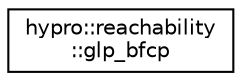 digraph "Graphical Class Hierarchy"
{
  edge [fontname="Helvetica",fontsize="10",labelfontname="Helvetica",labelfontsize="10"];
  node [fontname="Helvetica",fontsize="10",shape=record];
  rankdir="LR";
  Node1 [label="hypro::reachability\l::glp_bfcp",height=0.2,width=0.4,color="black", fillcolor="white", style="filled",URL="$structhypro_1_1reachability_1_1glp__bfcp.html"];
}
